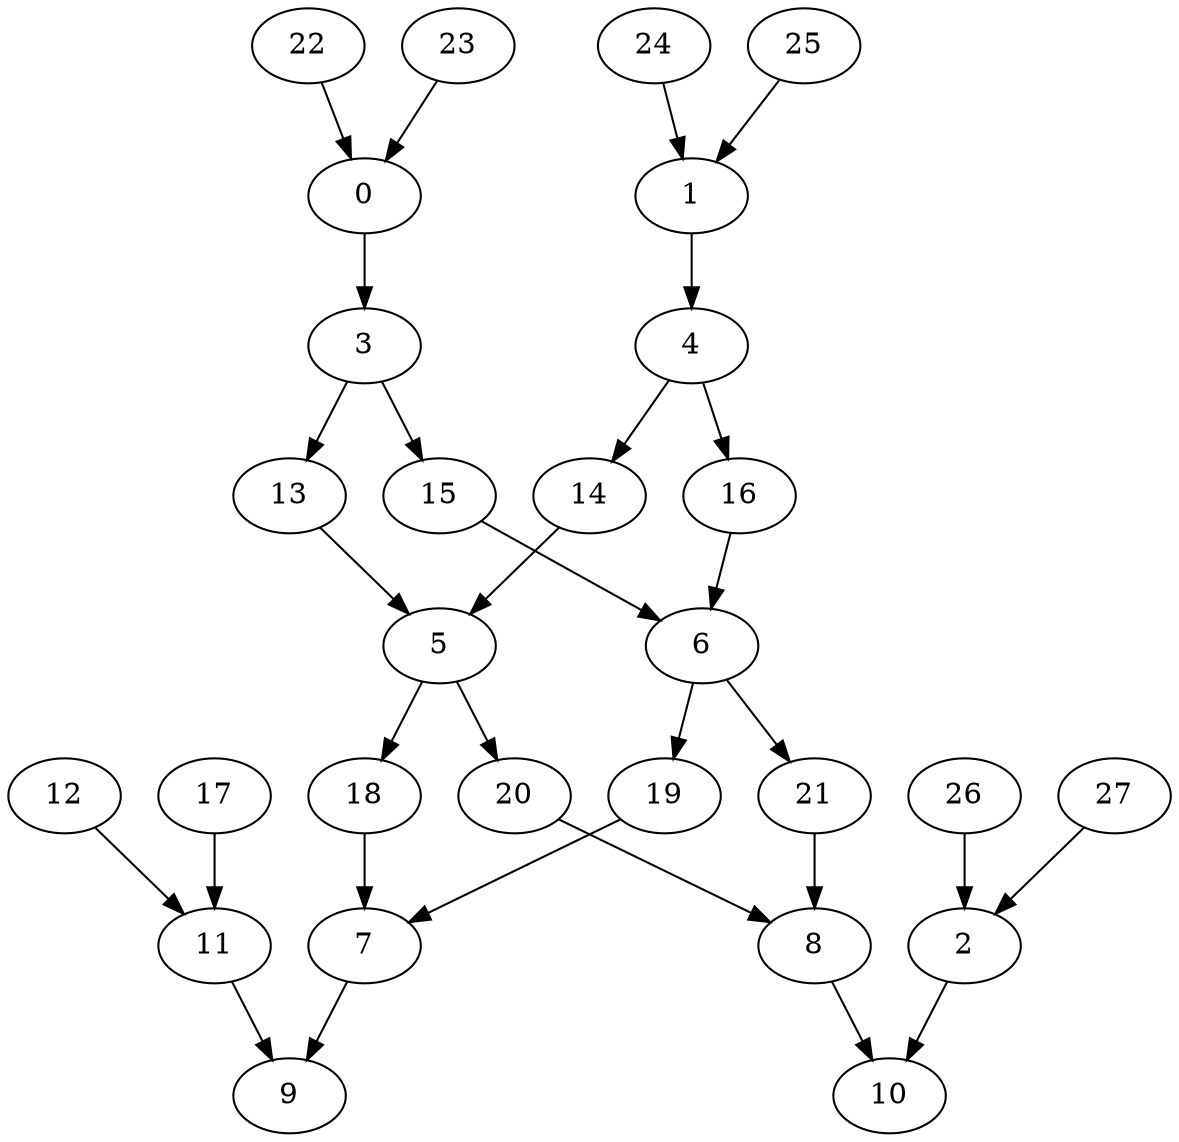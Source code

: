 digraph G {

0
1
2
3
4
5
6
7
8
9
10
11
12
13
14
15
16
17
18
19
20
21
22
23
24
25
26
27

0->3
1->4
2->10
3->13
3->15
4->14
4->16
5->18
5->20
6->19
6->21
7->9
8->10
11->9
12->11
13->5
14->5
15->6
16->6
17->11
18->7
19->7
20->8
21->8
22->0
23->0
24->1
25->1
26->2
27->2
}
